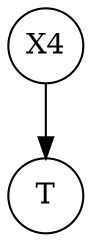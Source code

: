 digraph G {
    X4 [shape=circle, fixedsize=true];
    T [shape=circle, fixedsize=true];

    X4 -> T;
}
